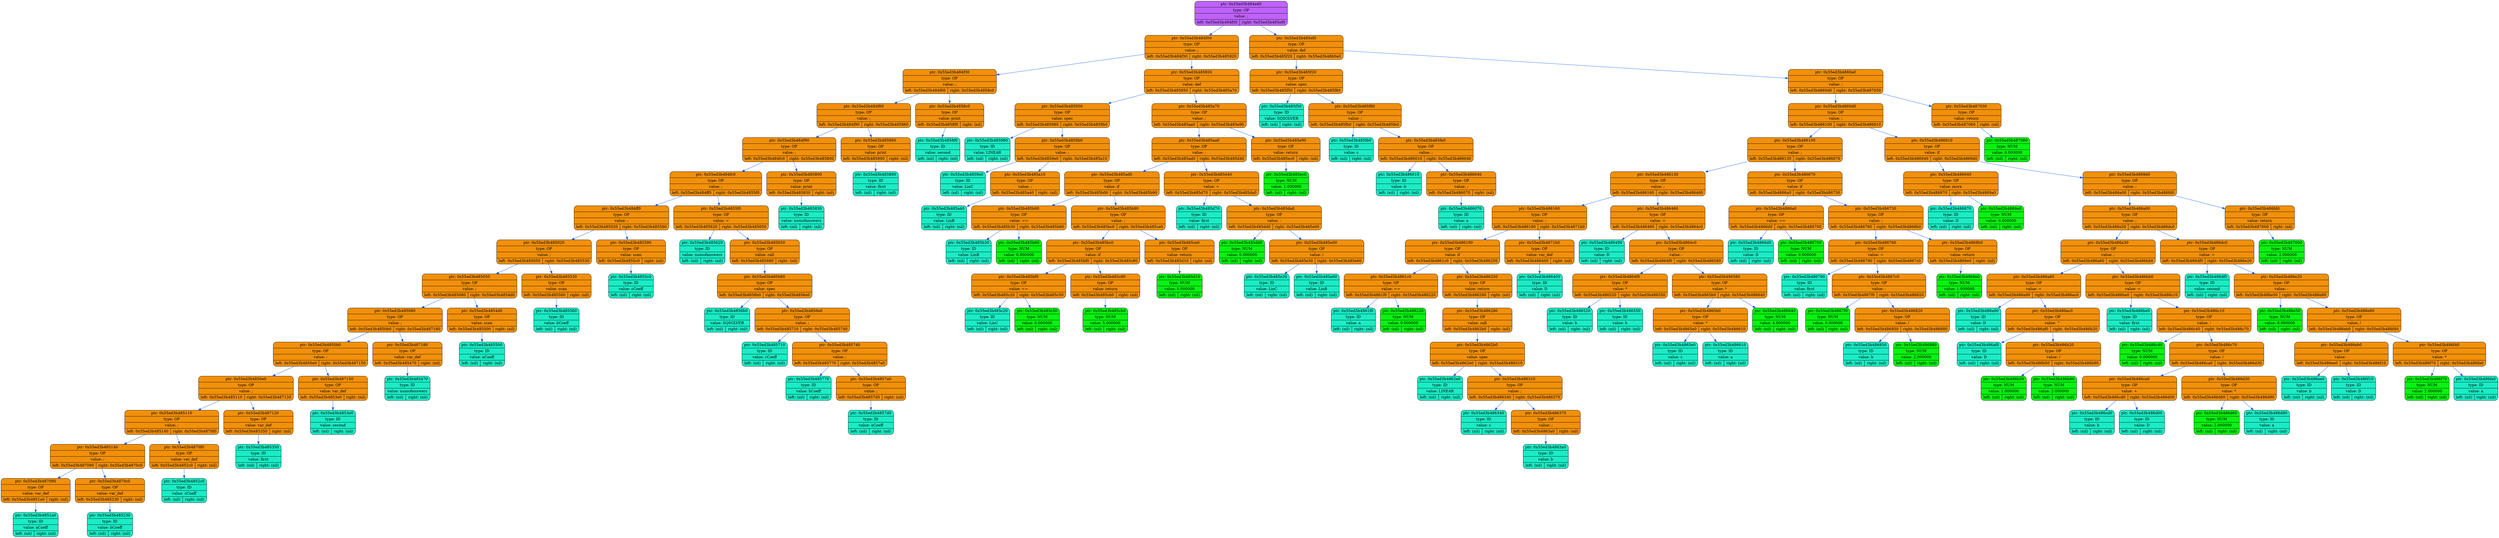 digraph
{
    rankdir=TP

        node0x55ed3b484ed0[shape=record,style="rounded,filled",fillcolor="#BF62FC",label="{ ptr: 0x55ed3b484ed0 | type: OP | value: ;| { left: 0x55ed3b484f00 | right: 0x55ed3b485ef0 }}"];
    node0x55ed3b484ed0 -> node0x55ed3b484f00[color="#0855F0"]
    node0x55ed3b484f00[shape=record,style="rounded,filled",fillcolor="#F2900A",label="{ ptr: 0x55ed3b484f00 | type: OP | value: ;| { left: 0x55ed3b484f30 | right: 0x55ed3b485920 }}"];
    node0x55ed3b484f00 -> node0x55ed3b484f30[color="#0855F0"]
    node0x55ed3b484f30[shape=record,style="rounded,filled",fillcolor="#F2900A",label="{ ptr: 0x55ed3b484f30 | type: OP | value: ;| { left: 0x55ed3b484f60 | right: 0x55ed3b4858c0 }}"];
    node0x55ed3b484f30 -> node0x55ed3b484f60[color="#0855F0"]
    node0x55ed3b484f60[shape=record,style="rounded,filled",fillcolor="#F2900A",label="{ ptr: 0x55ed3b484f60 | type: OP | value: ;| { left: 0x55ed3b484f90 | right: 0x55ed3b485860 }}"];
    node0x55ed3b484f60 -> node0x55ed3b484f90[color="#0855F0"]
    node0x55ed3b484f90[shape=record,style="rounded,filled",fillcolor="#F2900A",label="{ ptr: 0x55ed3b484f90 | type: OP | value: ;| { left: 0x55ed3b484fc0 | right: 0x55ed3b485800 }}"];
    node0x55ed3b484f90 -> node0x55ed3b484fc0[color="#0855F0"]
    node0x55ed3b484fc0[shape=record,style="rounded,filled",fillcolor="#F2900A",label="{ ptr: 0x55ed3b484fc0 | type: OP | value: ;| { left: 0x55ed3b484ff0 | right: 0x55ed3b4855f0 }}"];
    node0x55ed3b484fc0 -> node0x55ed3b484ff0[color="#0855F0"]
    node0x55ed3b484ff0[shape=record,style="rounded,filled",fillcolor="#F2900A",label="{ ptr: 0x55ed3b484ff0 | type: OP | value: ;| { left: 0x55ed3b485020 | right: 0x55ed3b485590 }}"];
    node0x55ed3b484ff0 -> node0x55ed3b485020[color="#0855F0"]
    node0x55ed3b485020[shape=record,style="rounded,filled",fillcolor="#F2900A",label="{ ptr: 0x55ed3b485020 | type: OP | value: ;| { left: 0x55ed3b485050 | right: 0x55ed3b485530 }}"];
    node0x55ed3b485020 -> node0x55ed3b485050[color="#0855F0"]
    node0x55ed3b485050[shape=record,style="rounded,filled",fillcolor="#F2900A",label="{ ptr: 0x55ed3b485050 | type: OP | value: ;| { left: 0x55ed3b485080 | right: 0x55ed3b4854d0 }}"];
    node0x55ed3b485050 -> node0x55ed3b485080[color="#0855F0"]
    node0x55ed3b485080[shape=record,style="rounded,filled",fillcolor="#F2900A",label="{ ptr: 0x55ed3b485080 | type: OP | value: ;| { left: 0x55ed3b4850b0 | right: 0x55ed3b487180 }}"];
    node0x55ed3b485080 -> node0x55ed3b4850b0[color="#0855F0"]
    node0x55ed3b4850b0[shape=record,style="rounded,filled",fillcolor="#F2900A",label="{ ptr: 0x55ed3b4850b0 | type: OP | value: ;| { left: 0x55ed3b4850e0 | right: 0x55ed3b487150 }}"];
    node0x55ed3b4850b0 -> node0x55ed3b4850e0[color="#0855F0"]
    node0x55ed3b4850e0[shape=record,style="rounded,filled",fillcolor="#F2900A",label="{ ptr: 0x55ed3b4850e0 | type: OP | value: ;| { left: 0x55ed3b485110 | right: 0x55ed3b487120 }}"];
    node0x55ed3b4850e0 -> node0x55ed3b485110[color="#0855F0"]
    node0x55ed3b485110[shape=record,style="rounded,filled",fillcolor="#F2900A",label="{ ptr: 0x55ed3b485110 | type: OP | value: ;| { left: 0x55ed3b485140 | right: 0x55ed3b4870f0 }}"];
    node0x55ed3b485110 -> node0x55ed3b485140[color="#0855F0"]
    node0x55ed3b485140[shape=record,style="rounded,filled",fillcolor="#F2900A",label="{ ptr: 0x55ed3b485140 | type: OP | value: ;| { left: 0x55ed3b487090 | right: 0x55ed3b4870c0 }}"];
    node0x55ed3b485140 -> node0x55ed3b487090[color="#0855F0"]
    node0x55ed3b487090[shape=record,style="rounded,filled",fillcolor="#F2900A",label="{ ptr: 0x55ed3b487090 | type: OP | value: var_def| { left: 0x55ed3b4851a0 | right: (nil) }}"];
    node0x55ed3b487090 -> node0x55ed3b4851a0[color="#0855F0"]
    node0x55ed3b4851a0[shape=record,style="rounded,filled",fillcolor="#1BECC5",label="{ ptr: 0x55ed3b4851a0 | type: ID | value: aCoeff| { left: (nil) | right: (nil) }}"];
    node0x55ed3b485140 -> node0x55ed3b4870c0[color="#0855F0"]
    node0x55ed3b4870c0[shape=record,style="rounded,filled",fillcolor="#F2900A",label="{ ptr: 0x55ed3b4870c0 | type: OP | value: var_def| { left: 0x55ed3b485230 | right: (nil) }}"];
    node0x55ed3b4870c0 -> node0x55ed3b485230[color="#0855F0"]
    node0x55ed3b485230[shape=record,style="rounded,filled",fillcolor="#1BECC5",label="{ ptr: 0x55ed3b485230 | type: ID | value: bCoeff| { left: (nil) | right: (nil) }}"];
    node0x55ed3b485110 -> node0x55ed3b4870f0[color="#0855F0"]
    node0x55ed3b4870f0[shape=record,style="rounded,filled",fillcolor="#F2900A",label="{ ptr: 0x55ed3b4870f0 | type: OP | value: var_def| { left: 0x55ed3b4852c0 | right: (nil) }}"];
    node0x55ed3b4870f0 -> node0x55ed3b4852c0[color="#0855F0"]
    node0x55ed3b4852c0[shape=record,style="rounded,filled",fillcolor="#1BECC5",label="{ ptr: 0x55ed3b4852c0 | type: ID | value: cCoeff| { left: (nil) | right: (nil) }}"];
    node0x55ed3b4850e0 -> node0x55ed3b487120[color="#0855F0"]
    node0x55ed3b487120[shape=record,style="rounded,filled",fillcolor="#F2900A",label="{ ptr: 0x55ed3b487120 | type: OP | value: var_def| { left: 0x55ed3b485350 | right: (nil) }}"];
    node0x55ed3b487120 -> node0x55ed3b485350[color="#0855F0"]
    node0x55ed3b485350[shape=record,style="rounded,filled",fillcolor="#1BECC5",label="{ ptr: 0x55ed3b485350 | type: ID | value: first| { left: (nil) | right: (nil) }}"];
    node0x55ed3b4850b0 -> node0x55ed3b487150[color="#0855F0"]
    node0x55ed3b487150[shape=record,style="rounded,filled",fillcolor="#F2900A",label="{ ptr: 0x55ed3b487150 | type: OP | value: var_def| { left: 0x55ed3b4853e0 | right: (nil) }}"];
    node0x55ed3b487150 -> node0x55ed3b4853e0[color="#0855F0"]
    node0x55ed3b4853e0[shape=record,style="rounded,filled",fillcolor="#1BECC5",label="{ ptr: 0x55ed3b4853e0 | type: ID | value: second| { left: (nil) | right: (nil) }}"];
    node0x55ed3b485080 -> node0x55ed3b487180[color="#0855F0"]
    node0x55ed3b487180[shape=record,style="rounded,filled",fillcolor="#F2900A",label="{ ptr: 0x55ed3b487180 | type: OP | value: var_def| { left: 0x55ed3b485470 | right: (nil) }}"];
    node0x55ed3b487180 -> node0x55ed3b485470[color="#0855F0"]
    node0x55ed3b485470[shape=record,style="rounded,filled",fillcolor="#1BECC5",label="{ ptr: 0x55ed3b485470 | type: ID | value: numofanswers| { left: (nil) | right: (nil) }}"];
    node0x55ed3b485050 -> node0x55ed3b4854d0[color="#0855F0"]
    node0x55ed3b4854d0[shape=record,style="rounded,filled",fillcolor="#F2900A",label="{ ptr: 0x55ed3b4854d0 | type: OP | value: scan| { left: 0x55ed3b485500 | right: (nil) }}"];
    node0x55ed3b4854d0 -> node0x55ed3b485500[color="#0855F0"]
    node0x55ed3b485500[shape=record,style="rounded,filled",fillcolor="#1BECC5",label="{ ptr: 0x55ed3b485500 | type: ID | value: aCoeff| { left: (nil) | right: (nil) }}"];
    node0x55ed3b485020 -> node0x55ed3b485530[color="#0855F0"]
    node0x55ed3b485530[shape=record,style="rounded,filled",fillcolor="#F2900A",label="{ ptr: 0x55ed3b485530 | type: OP | value: scan| { left: 0x55ed3b485560 | right: (nil) }}"];
    node0x55ed3b485530 -> node0x55ed3b485560[color="#0855F0"]
    node0x55ed3b485560[shape=record,style="rounded,filled",fillcolor="#1BECC5",label="{ ptr: 0x55ed3b485560 | type: ID | value: bCoeff| { left: (nil) | right: (nil) }}"];
    node0x55ed3b484ff0 -> node0x55ed3b485590[color="#0855F0"]
    node0x55ed3b485590[shape=record,style="rounded,filled",fillcolor="#F2900A",label="{ ptr: 0x55ed3b485590 | type: OP | value: scan| { left: 0x55ed3b4855c0 | right: (nil) }}"];
    node0x55ed3b485590 -> node0x55ed3b4855c0[color="#0855F0"]
    node0x55ed3b4855c0[shape=record,style="rounded,filled",fillcolor="#1BECC5",label="{ ptr: 0x55ed3b4855c0 | type: ID | value: cCoeff| { left: (nil) | right: (nil) }}"];
    node0x55ed3b484fc0 -> node0x55ed3b4855f0[color="#0855F0"]
    node0x55ed3b4855f0[shape=record,style="rounded,filled",fillcolor="#F2900A",label="{ ptr: 0x55ed3b4855f0 | type: OP | value: =| { left: 0x55ed3b485620 | right: 0x55ed3b485650 }}"];
    node0x55ed3b4855f0 -> node0x55ed3b485620[color="#0855F0"]
    node0x55ed3b485620[shape=record,style="rounded,filled",fillcolor="#1BECC5",label="{ ptr: 0x55ed3b485620 | type: ID | value: numofanswers| { left: (nil) | right: (nil) }}"];
    node0x55ed3b4855f0 -> node0x55ed3b485650[color="#0855F0"]
    node0x55ed3b485650[shape=record,style="rounded,filled",fillcolor="#F2900A",label="{ ptr: 0x55ed3b485650 | type: OP | value: call| { left: 0x55ed3b485680 | right: (nil) }}"];
    node0x55ed3b485650 -> node0x55ed3b485680[color="#0855F0"]
    node0x55ed3b485680[shape=record,style="rounded,filled",fillcolor="#F2900A",label="{ ptr: 0x55ed3b485680 | type: OP | value: spec| { left: 0x55ed3b4856b0 | right: 0x55ed3b4856e0 }}"];
    node0x55ed3b485680 -> node0x55ed3b4856b0[color="#0855F0"]
    node0x55ed3b4856b0[shape=record,style="rounded,filled",fillcolor="#1BECC5",label="{ ptr: 0x55ed3b4856b0 | type: ID | value: SQSOLVER| { left: (nil) | right: (nil) }}"];
    node0x55ed3b485680 -> node0x55ed3b4856e0[color="#0855F0"]
    node0x55ed3b4856e0[shape=record,style="rounded,filled",fillcolor="#F2900A",label="{ ptr: 0x55ed3b4856e0 | type: OP | value: ;| { left: 0x55ed3b485710 | right: 0x55ed3b485740 }}"];
    node0x55ed3b4856e0 -> node0x55ed3b485710[color="#0855F0"]
    node0x55ed3b485710[shape=record,style="rounded,filled",fillcolor="#1BECC5",label="{ ptr: 0x55ed3b485710 | type: ID | value: cCoeff| { left: (nil) | right: (nil) }}"];
    node0x55ed3b4856e0 -> node0x55ed3b485740[color="#0855F0"]
    node0x55ed3b485740[shape=record,style="rounded,filled",fillcolor="#F2900A",label="{ ptr: 0x55ed3b485740 | type: OP | value: ;| { left: 0x55ed3b485770 | right: 0x55ed3b4857a0 }}"];
    node0x55ed3b485740 -> node0x55ed3b485770[color="#0855F0"]
    node0x55ed3b485770[shape=record,style="rounded,filled",fillcolor="#1BECC5",label="{ ptr: 0x55ed3b485770 | type: ID | value: bCoeff| { left: (nil) | right: (nil) }}"];
    node0x55ed3b485740 -> node0x55ed3b4857a0[color="#0855F0"]
    node0x55ed3b4857a0[shape=record,style="rounded,filled",fillcolor="#F2900A",label="{ ptr: 0x55ed3b4857a0 | type: OP | value: ;| { left: 0x55ed3b4857d0 | right: (nil) }}"];
    node0x55ed3b4857a0 -> node0x55ed3b4857d0[color="#0855F0"]
    node0x55ed3b4857d0[shape=record,style="rounded,filled",fillcolor="#1BECC5",label="{ ptr: 0x55ed3b4857d0 | type: ID | value: aCoeff| { left: (nil) | right: (nil) }}"];
    node0x55ed3b484f90 -> node0x55ed3b485800[color="#0855F0"]
    node0x55ed3b485800[shape=record,style="rounded,filled",fillcolor="#F2900A",label="{ ptr: 0x55ed3b485800 | type: OP | value: print| { left: 0x55ed3b485830 | right: (nil) }}"];
    node0x55ed3b485800 -> node0x55ed3b485830[color="#0855F0"]
    node0x55ed3b485830[shape=record,style="rounded,filled",fillcolor="#1BECC5",label="{ ptr: 0x55ed3b485830 | type: ID | value: numofanswers| { left: (nil) | right: (nil) }}"];
    node0x55ed3b484f60 -> node0x55ed3b485860[color="#0855F0"]
    node0x55ed3b485860[shape=record,style="rounded,filled",fillcolor="#F2900A",label="{ ptr: 0x55ed3b485860 | type: OP | value: print| { left: 0x55ed3b485890 | right: (nil) }}"];
    node0x55ed3b485860 -> node0x55ed3b485890[color="#0855F0"]
    node0x55ed3b485890[shape=record,style="rounded,filled",fillcolor="#1BECC5",label="{ ptr: 0x55ed3b485890 | type: ID | value: first| { left: (nil) | right: (nil) }}"];
    node0x55ed3b484f30 -> node0x55ed3b4858c0[color="#0855F0"]
    node0x55ed3b4858c0[shape=record,style="rounded,filled",fillcolor="#F2900A",label="{ ptr: 0x55ed3b4858c0 | type: OP | value: print| { left: 0x55ed3b4858f0 | right: (nil) }}"];
    node0x55ed3b4858c0 -> node0x55ed3b4858f0[color="#0855F0"]
    node0x55ed3b4858f0[shape=record,style="rounded,filled",fillcolor="#1BECC5",label="{ ptr: 0x55ed3b4858f0 | type: ID | value: second| { left: (nil) | right: (nil) }}"];
    node0x55ed3b484f00 -> node0x55ed3b485920[color="#0855F0"]
    node0x55ed3b485920[shape=record,style="rounded,filled",fillcolor="#F2900A",label="{ ptr: 0x55ed3b485920 | type: OP | value: def| { left: 0x55ed3b485950 | right: 0x55ed3b485a70 }}"];
    node0x55ed3b485920 -> node0x55ed3b485950[color="#0855F0"]
    node0x55ed3b485950[shape=record,style="rounded,filled",fillcolor="#F2900A",label="{ ptr: 0x55ed3b485950 | type: OP | value: spec| { left: 0x55ed3b485980 | right: 0x55ed3b4859b0 }}"];
    node0x55ed3b485950 -> node0x55ed3b485980[color="#0855F0"]
    node0x55ed3b485980[shape=record,style="rounded,filled",fillcolor="#1BECC5",label="{ ptr: 0x55ed3b485980 | type: ID | value: LINEAR| { left: (nil) | right: (nil) }}"];
    node0x55ed3b485950 -> node0x55ed3b4859b0[color="#0855F0"]
    node0x55ed3b4859b0[shape=record,style="rounded,filled",fillcolor="#F2900A",label="{ ptr: 0x55ed3b4859b0 | type: OP | value: ;| { left: 0x55ed3b4859e0 | right: 0x55ed3b485a10 }}"];
    node0x55ed3b4859b0 -> node0x55ed3b4859e0[color="#0855F0"]
    node0x55ed3b4859e0[shape=record,style="rounded,filled",fillcolor="#1BECC5",label="{ ptr: 0x55ed3b4859e0 | type: ID | value: LinC| { left: (nil) | right: (nil) }}"];
    node0x55ed3b4859b0 -> node0x55ed3b485a10[color="#0855F0"]
    node0x55ed3b485a10[shape=record,style="rounded,filled",fillcolor="#F2900A",label="{ ptr: 0x55ed3b485a10 | type: OP | value: ;| { left: 0x55ed3b485a40 | right: (nil) }}"];
    node0x55ed3b485a10 -> node0x55ed3b485a40[color="#0855F0"]
    node0x55ed3b485a40[shape=record,style="rounded,filled",fillcolor="#1BECC5",label="{ ptr: 0x55ed3b485a40 | type: ID | value: LinB| { left: (nil) | right: (nil) }}"];
    node0x55ed3b485920 -> node0x55ed3b485a70[color="#0855F0"]
    node0x55ed3b485a70[shape=record,style="rounded,filled",fillcolor="#F2900A",label="{ ptr: 0x55ed3b485a70 | type: OP | value: ;| { left: 0x55ed3b485aa0 | right: 0x55ed3b485e90 }}"];
    node0x55ed3b485a70 -> node0x55ed3b485aa0[color="#0855F0"]
    node0x55ed3b485aa0[shape=record,style="rounded,filled",fillcolor="#F2900A",label="{ ptr: 0x55ed3b485aa0 | type: OP | value: ;| { left: 0x55ed3b485ad0 | right: 0x55ed3b485d40 }}"];
    node0x55ed3b485aa0 -> node0x55ed3b485ad0[color="#0855F0"]
    node0x55ed3b485ad0[shape=record,style="rounded,filled",fillcolor="#F2900A",label="{ ptr: 0x55ed3b485ad0 | type: OP | value: if| { left: 0x55ed3b485b00 | right: 0x55ed3b485b90 }}"];
    node0x55ed3b485ad0 -> node0x55ed3b485b00[color="#0855F0"]
    node0x55ed3b485b00[shape=record,style="rounded,filled",fillcolor="#F2900A",label="{ ptr: 0x55ed3b485b00 | type: OP | value: ==| { left: 0x55ed3b485b30 | right: 0x55ed3b485b60 }}"];
    node0x55ed3b485b00 -> node0x55ed3b485b30[color="#0855F0"]
    node0x55ed3b485b30[shape=record,style="rounded,filled",fillcolor="#1BECC5",label="{ ptr: 0x55ed3b485b30 | type: ID | value: LinB| { left: (nil) | right: (nil) }}"];
    node0x55ed3b485b00 -> node0x55ed3b485b60[color="#0855F0"]
    node0x55ed3b485b60[shape=record,style="rounded,filled",fillcolor="#0AF212",label="{ ptr: 0x55ed3b485b60 | type: NUM | value: 0.000000| { left: (nil) | right: (nil) }}"];
    node0x55ed3b485ad0 -> node0x55ed3b485b90[color="#0855F0"]
    node0x55ed3b485b90[shape=record,style="rounded,filled",fillcolor="#F2900A",label="{ ptr: 0x55ed3b485b90 | type: OP | value: ;| { left: 0x55ed3b485bc0 | right: 0x55ed3b485ce0 }}"];
    node0x55ed3b485b90 -> node0x55ed3b485bc0[color="#0855F0"]
    node0x55ed3b485bc0[shape=record,style="rounded,filled",fillcolor="#F2900A",label="{ ptr: 0x55ed3b485bc0 | type: OP | value: if| { left: 0x55ed3b485bf0 | right: 0x55ed3b485c80 }}"];
    node0x55ed3b485bc0 -> node0x55ed3b485bf0[color="#0855F0"]
    node0x55ed3b485bf0[shape=record,style="rounded,filled",fillcolor="#F2900A",label="{ ptr: 0x55ed3b485bf0 | type: OP | value: ==| { left: 0x55ed3b485c20 | right: 0x55ed3b485c50 }}"];
    node0x55ed3b485bf0 -> node0x55ed3b485c20[color="#0855F0"]
    node0x55ed3b485c20[shape=record,style="rounded,filled",fillcolor="#1BECC5",label="{ ptr: 0x55ed3b485c20 | type: ID | value: LinC| { left: (nil) | right: (nil) }}"];
    node0x55ed3b485bf0 -> node0x55ed3b485c50[color="#0855F0"]
    node0x55ed3b485c50[shape=record,style="rounded,filled",fillcolor="#0AF212",label="{ ptr: 0x55ed3b485c50 | type: NUM | value: 0.000000| { left: (nil) | right: (nil) }}"];
    node0x55ed3b485bc0 -> node0x55ed3b485c80[color="#0855F0"]
    node0x55ed3b485c80[shape=record,style="rounded,filled",fillcolor="#F2900A",label="{ ptr: 0x55ed3b485c80 | type: OP | value: return| { left: 0x55ed3b485cb0 | right: (nil) }}"];
    node0x55ed3b485c80 -> node0x55ed3b485cb0[color="#0855F0"]
    node0x55ed3b485cb0[shape=record,style="rounded,filled",fillcolor="#0AF212",label="{ ptr: 0x55ed3b485cb0 | type: NUM | value: 5.000000| { left: (nil) | right: (nil) }}"];
    node0x55ed3b485b90 -> node0x55ed3b485ce0[color="#0855F0"]
    node0x55ed3b485ce0[shape=record,style="rounded,filled",fillcolor="#F2900A",label="{ ptr: 0x55ed3b485ce0 | type: OP | value: return| { left: 0x55ed3b485d10 | right: (nil) }}"];
    node0x55ed3b485ce0 -> node0x55ed3b485d10[color="#0855F0"]
    node0x55ed3b485d10[shape=record,style="rounded,filled",fillcolor="#0AF212",label="{ ptr: 0x55ed3b485d10 | type: NUM | value: 0.000000| { left: (nil) | right: (nil) }}"];
    node0x55ed3b485aa0 -> node0x55ed3b485d40[color="#0855F0"]
    node0x55ed3b485d40[shape=record,style="rounded,filled",fillcolor="#F2900A",label="{ ptr: 0x55ed3b485d40 | type: OP | value: =| { left: 0x55ed3b485d70 | right: 0x55ed3b485da0 }}"];
    node0x55ed3b485d40 -> node0x55ed3b485d70[color="#0855F0"]
    node0x55ed3b485d70[shape=record,style="rounded,filled",fillcolor="#1BECC5",label="{ ptr: 0x55ed3b485d70 | type: ID | value: first| { left: (nil) | right: (nil) }}"];
    node0x55ed3b485d40 -> node0x55ed3b485da0[color="#0855F0"]
    node0x55ed3b485da0[shape=record,style="rounded,filled",fillcolor="#F2900A",label="{ ptr: 0x55ed3b485da0 | type: OP | value: -| { left: 0x55ed3b485dd0 | right: 0x55ed3b485e00 }}"];
    node0x55ed3b485da0 -> node0x55ed3b485dd0[color="#0855F0"]
    node0x55ed3b485dd0[shape=record,style="rounded,filled",fillcolor="#0AF212",label="{ ptr: 0x55ed3b485dd0 | type: NUM | value: 0.000000| { left: (nil) | right: (nil) }}"];
    node0x55ed3b485da0 -> node0x55ed3b485e00[color="#0855F0"]
    node0x55ed3b485e00[shape=record,style="rounded,filled",fillcolor="#F2900A",label="{ ptr: 0x55ed3b485e00 | type: OP | value: /| { left: 0x55ed3b485e30 | right: 0x55ed3b485e60 }}"];
    node0x55ed3b485e00 -> node0x55ed3b485e30[color="#0855F0"]
    node0x55ed3b485e30[shape=record,style="rounded,filled",fillcolor="#1BECC5",label="{ ptr: 0x55ed3b485e30 | type: ID | value: LinC| { left: (nil) | right: (nil) }}"];
    node0x55ed3b485e00 -> node0x55ed3b485e60[color="#0855F0"]
    node0x55ed3b485e60[shape=record,style="rounded,filled",fillcolor="#1BECC5",label="{ ptr: 0x55ed3b485e60 | type: ID | value: LinB| { left: (nil) | right: (nil) }}"];
    node0x55ed3b485a70 -> node0x55ed3b485e90[color="#0855F0"]
    node0x55ed3b485e90[shape=record,style="rounded,filled",fillcolor="#F2900A",label="{ ptr: 0x55ed3b485e90 | type: OP | value: return| { left: 0x55ed3b485ec0 | right: (nil) }}"];
    node0x55ed3b485e90 -> node0x55ed3b485ec0[color="#0855F0"]
    node0x55ed3b485ec0[shape=record,style="rounded,filled",fillcolor="#0AF212",label="{ ptr: 0x55ed3b485ec0 | type: NUM | value: 1.000000| { left: (nil) | right: (nil) }}"];
    node0x55ed3b484ed0 -> node0x55ed3b485ef0[color="#0855F0"]
    node0x55ed3b485ef0[shape=record,style="rounded,filled",fillcolor="#F2900A",label="{ ptr: 0x55ed3b485ef0 | type: OP | value: def| { left: 0x55ed3b485f20 | right: 0x55ed3b4860a0 }}"];
    node0x55ed3b485ef0 -> node0x55ed3b485f20[color="#0855F0"]
    node0x55ed3b485f20[shape=record,style="rounded,filled",fillcolor="#F2900A",label="{ ptr: 0x55ed3b485f20 | type: OP | value: spec| { left: 0x55ed3b485f50 | right: 0x55ed3b485f80 }}"];
    node0x55ed3b485f20 -> node0x55ed3b485f50[color="#0855F0"]
    node0x55ed3b485f50[shape=record,style="rounded,filled",fillcolor="#1BECC5",label="{ ptr: 0x55ed3b485f50 | type: ID | value: SQSOLVER| { left: (nil) | right: (nil) }}"];
    node0x55ed3b485f20 -> node0x55ed3b485f80[color="#0855F0"]
    node0x55ed3b485f80[shape=record,style="rounded,filled",fillcolor="#F2900A",label="{ ptr: 0x55ed3b485f80 | type: OP | value: ;| { left: 0x55ed3b485fb0 | right: 0x55ed3b485fe0 }}"];
    node0x55ed3b485f80 -> node0x55ed3b485fb0[color="#0855F0"]
    node0x55ed3b485fb0[shape=record,style="rounded,filled",fillcolor="#1BECC5",label="{ ptr: 0x55ed3b485fb0 | type: ID | value: c| { left: (nil) | right: (nil) }}"];
    node0x55ed3b485f80 -> node0x55ed3b485fe0[color="#0855F0"]
    node0x55ed3b485fe0[shape=record,style="rounded,filled",fillcolor="#F2900A",label="{ ptr: 0x55ed3b485fe0 | type: OP | value: ;| { left: 0x55ed3b486010 | right: 0x55ed3b486040 }}"];
    node0x55ed3b485fe0 -> node0x55ed3b486010[color="#0855F0"]
    node0x55ed3b486010[shape=record,style="rounded,filled",fillcolor="#1BECC5",label="{ ptr: 0x55ed3b486010 | type: ID | value: b| { left: (nil) | right: (nil) }}"];
    node0x55ed3b485fe0 -> node0x55ed3b486040[color="#0855F0"]
    node0x55ed3b486040[shape=record,style="rounded,filled",fillcolor="#F2900A",label="{ ptr: 0x55ed3b486040 | type: OP | value: ;| { left: 0x55ed3b486070 | right: (nil) }}"];
    node0x55ed3b486040 -> node0x55ed3b486070[color="#0855F0"]
    node0x55ed3b486070[shape=record,style="rounded,filled",fillcolor="#1BECC5",label="{ ptr: 0x55ed3b486070 | type: ID | value: a| { left: (nil) | right: (nil) }}"];
    node0x55ed3b485ef0 -> node0x55ed3b4860a0[color="#0855F0"]
    node0x55ed3b4860a0[shape=record,style="rounded,filled",fillcolor="#F2900A",label="{ ptr: 0x55ed3b4860a0 | type: OP | value: ;| { left: 0x55ed3b4860d0 | right: 0x55ed3b487030 }}"];
    node0x55ed3b4860a0 -> node0x55ed3b4860d0[color="#0855F0"]
    node0x55ed3b4860d0[shape=record,style="rounded,filled",fillcolor="#F2900A",label="{ ptr: 0x55ed3b4860d0 | type: OP | value: ;| { left: 0x55ed3b486100 | right: 0x55ed3b486910 }}"];
    node0x55ed3b4860d0 -> node0x55ed3b486100[color="#0855F0"]
    node0x55ed3b486100[shape=record,style="rounded,filled",fillcolor="#F2900A",label="{ ptr: 0x55ed3b486100 | type: OP | value: ;| { left: 0x55ed3b486130 | right: 0x55ed3b486670 }}"];
    node0x55ed3b486100 -> node0x55ed3b486130[color="#0855F0"]
    node0x55ed3b486130[shape=record,style="rounded,filled",fillcolor="#F2900A",label="{ ptr: 0x55ed3b486130 | type: OP | value: ;| { left: 0x55ed3b486160 | right: 0x55ed3b486460 }}"];
    node0x55ed3b486130 -> node0x55ed3b486160[color="#0855F0"]
    node0x55ed3b486160[shape=record,style="rounded,filled",fillcolor="#F2900A",label="{ ptr: 0x55ed3b486160 | type: OP | value: ;| { left: 0x55ed3b486190 | right: 0x55ed3b4871b0 }}"];
    node0x55ed3b486160 -> node0x55ed3b486190[color="#0855F0"]
    node0x55ed3b486190[shape=record,style="rounded,filled",fillcolor="#F2900A",label="{ ptr: 0x55ed3b486190 | type: OP | value: if| { left: 0x55ed3b4861c0 | right: 0x55ed3b486250 }}"];
    node0x55ed3b486190 -> node0x55ed3b4861c0[color="#0855F0"]
    node0x55ed3b4861c0[shape=record,style="rounded,filled",fillcolor="#F2900A",label="{ ptr: 0x55ed3b4861c0 | type: OP | value: ==| { left: 0x55ed3b4861f0 | right: 0x55ed3b486220 }}"];
    node0x55ed3b4861c0 -> node0x55ed3b4861f0[color="#0855F0"]
    node0x55ed3b4861f0[shape=record,style="rounded,filled",fillcolor="#1BECC5",label="{ ptr: 0x55ed3b4861f0 | type: ID | value: a| { left: (nil) | right: (nil) }}"];
    node0x55ed3b4861c0 -> node0x55ed3b486220[color="#0855F0"]
    node0x55ed3b486220[shape=record,style="rounded,filled",fillcolor="#0AF212",label="{ ptr: 0x55ed3b486220 | type: NUM | value: 0.000000| { left: (nil) | right: (nil) }}"];
    node0x55ed3b486190 -> node0x55ed3b486250[color="#0855F0"]
    node0x55ed3b486250[shape=record,style="rounded,filled",fillcolor="#F2900A",label="{ ptr: 0x55ed3b486250 | type: OP | value: return| { left: 0x55ed3b486280 | right: (nil) }}"];
    node0x55ed3b486250 -> node0x55ed3b486280[color="#0855F0"]
    node0x55ed3b486280[shape=record,style="rounded,filled",fillcolor="#F2900A",label="{ ptr: 0x55ed3b486280 | type: OP | value: call| { left: 0x55ed3b4862b0 | right: (nil) }}"];
    node0x55ed3b486280 -> node0x55ed3b4862b0[color="#0855F0"]
    node0x55ed3b4862b0[shape=record,style="rounded,filled",fillcolor="#F2900A",label="{ ptr: 0x55ed3b4862b0 | type: OP | value: spec| { left: 0x55ed3b4862e0 | right: 0x55ed3b486310 }}"];
    node0x55ed3b4862b0 -> node0x55ed3b4862e0[color="#0855F0"]
    node0x55ed3b4862e0[shape=record,style="rounded,filled",fillcolor="#1BECC5",label="{ ptr: 0x55ed3b4862e0 | type: ID | value: LINEAR| { left: (nil) | right: (nil) }}"];
    node0x55ed3b4862b0 -> node0x55ed3b486310[color="#0855F0"]
    node0x55ed3b486310[shape=record,style="rounded,filled",fillcolor="#F2900A",label="{ ptr: 0x55ed3b486310 | type: OP | value: ;| { left: 0x55ed3b486340 | right: 0x55ed3b486370 }}"];
    node0x55ed3b486310 -> node0x55ed3b486340[color="#0855F0"]
    node0x55ed3b486340[shape=record,style="rounded,filled",fillcolor="#1BECC5",label="{ ptr: 0x55ed3b486340 | type: ID | value: c| { left: (nil) | right: (nil) }}"];
    node0x55ed3b486310 -> node0x55ed3b486370[color="#0855F0"]
    node0x55ed3b486370[shape=record,style="rounded,filled",fillcolor="#F2900A",label="{ ptr: 0x55ed3b486370 | type: OP | value: ;| { left: 0x55ed3b4863a0 | right: (nil) }}"];
    node0x55ed3b486370 -> node0x55ed3b4863a0[color="#0855F0"]
    node0x55ed3b4863a0[shape=record,style="rounded,filled",fillcolor="#1BECC5",label="{ ptr: 0x55ed3b4863a0 | type: ID | value: b| { left: (nil) | right: (nil) }}"];
    node0x55ed3b486160 -> node0x55ed3b4871b0[color="#0855F0"]
    node0x55ed3b4871b0[shape=record,style="rounded,filled",fillcolor="#F2900A",label="{ ptr: 0x55ed3b4871b0 | type: OP | value: var_def| { left: 0x55ed3b486400 | right: (nil) }}"];
    node0x55ed3b4871b0 -> node0x55ed3b486400[color="#0855F0"]
    node0x55ed3b486400[shape=record,style="rounded,filled",fillcolor="#1BECC5",label="{ ptr: 0x55ed3b486400 | type: ID | value: D| { left: (nil) | right: (nil) }}"];
    node0x55ed3b486130 -> node0x55ed3b486460[color="#0855F0"]
    node0x55ed3b486460[shape=record,style="rounded,filled",fillcolor="#F2900A",label="{ ptr: 0x55ed3b486460 | type: OP | value: =| { left: 0x55ed3b486490 | right: 0x55ed3b4864c0 }}"];
    node0x55ed3b486460 -> node0x55ed3b486490[color="#0855F0"]
    node0x55ed3b486490[shape=record,style="rounded,filled",fillcolor="#1BECC5",label="{ ptr: 0x55ed3b486490 | type: ID | value: D| { left: (nil) | right: (nil) }}"];
    node0x55ed3b486460 -> node0x55ed3b4864c0[color="#0855F0"]
    node0x55ed3b4864c0[shape=record,style="rounded,filled",fillcolor="#F2900A",label="{ ptr: 0x55ed3b4864c0 | type: OP | value: -| { left: 0x55ed3b4864f0 | right: 0x55ed3b486580 }}"];
    node0x55ed3b4864c0 -> node0x55ed3b4864f0[color="#0855F0"]
    node0x55ed3b4864f0[shape=record,style="rounded,filled",fillcolor="#F2900A",label="{ ptr: 0x55ed3b4864f0 | type: OP | value: *| { left: 0x55ed3b486520 | right: 0x55ed3b486550 }}"];
    node0x55ed3b4864f0 -> node0x55ed3b486520[color="#0855F0"]
    node0x55ed3b486520[shape=record,style="rounded,filled",fillcolor="#1BECC5",label="{ ptr: 0x55ed3b486520 | type: ID | value: b| { left: (nil) | right: (nil) }}"];
    node0x55ed3b4864f0 -> node0x55ed3b486550[color="#0855F0"]
    node0x55ed3b486550[shape=record,style="rounded,filled",fillcolor="#1BECC5",label="{ ptr: 0x55ed3b486550 | type: ID | value: b| { left: (nil) | right: (nil) }}"];
    node0x55ed3b4864c0 -> node0x55ed3b486580[color="#0855F0"]
    node0x55ed3b486580[shape=record,style="rounded,filled",fillcolor="#F2900A",label="{ ptr: 0x55ed3b486580 | type: OP | value: *| { left: 0x55ed3b4865b0 | right: 0x55ed3b486640 }}"];
    node0x55ed3b486580 -> node0x55ed3b4865b0[color="#0855F0"]
    node0x55ed3b4865b0[shape=record,style="rounded,filled",fillcolor="#F2900A",label="{ ptr: 0x55ed3b4865b0 | type: OP | value: *| { left: 0x55ed3b4865e0 | right: 0x55ed3b486610 }}"];
    node0x55ed3b4865b0 -> node0x55ed3b4865e0[color="#0855F0"]
    node0x55ed3b4865e0[shape=record,style="rounded,filled",fillcolor="#1BECC5",label="{ ptr: 0x55ed3b4865e0 | type: ID | value: c| { left: (nil) | right: (nil) }}"];
    node0x55ed3b4865b0 -> node0x55ed3b486610[color="#0855F0"]
    node0x55ed3b486610[shape=record,style="rounded,filled",fillcolor="#1BECC5",label="{ ptr: 0x55ed3b486610 | type: ID | value: a| { left: (nil) | right: (nil) }}"];
    node0x55ed3b486580 -> node0x55ed3b486640[color="#0855F0"]
    node0x55ed3b486640[shape=record,style="rounded,filled",fillcolor="#0AF212",label="{ ptr: 0x55ed3b486640 | type: NUM | value: 4.000000| { left: (nil) | right: (nil) }}"];
    node0x55ed3b486100 -> node0x55ed3b486670[color="#0855F0"]
    node0x55ed3b486670[shape=record,style="rounded,filled",fillcolor="#F2900A",label="{ ptr: 0x55ed3b486670 | type: OP | value: if| { left: 0x55ed3b4866a0 | right: 0x55ed3b486730 }}"];
    node0x55ed3b486670 -> node0x55ed3b4866a0[color="#0855F0"]
    node0x55ed3b4866a0[shape=record,style="rounded,filled",fillcolor="#F2900A",label="{ ptr: 0x55ed3b4866a0 | type: OP | value: ==| { left: 0x55ed3b4866d0 | right: 0x55ed3b486700 }}"];
    node0x55ed3b4866a0 -> node0x55ed3b4866d0[color="#0855F0"]
    node0x55ed3b4866d0[shape=record,style="rounded,filled",fillcolor="#1BECC5",label="{ ptr: 0x55ed3b4866d0 | type: ID | value: D| { left: (nil) | right: (nil) }}"];
    node0x55ed3b4866a0 -> node0x55ed3b486700[color="#0855F0"]
    node0x55ed3b486700[shape=record,style="rounded,filled",fillcolor="#0AF212",label="{ ptr: 0x55ed3b486700 | type: NUM | value: 0.000000| { left: (nil) | right: (nil) }}"];
    node0x55ed3b486670 -> node0x55ed3b486730[color="#0855F0"]
    node0x55ed3b486730[shape=record,style="rounded,filled",fillcolor="#F2900A",label="{ ptr: 0x55ed3b486730 | type: OP | value: ;| { left: 0x55ed3b486760 | right: 0x55ed3b4868b0 }}"];
    node0x55ed3b486730 -> node0x55ed3b486760[color="#0855F0"]
    node0x55ed3b486760[shape=record,style="rounded,filled",fillcolor="#F2900A",label="{ ptr: 0x55ed3b486760 | type: OP | value: =| { left: 0x55ed3b486790 | right: 0x55ed3b4867c0 }}"];
    node0x55ed3b486760 -> node0x55ed3b486790[color="#0855F0"]
    node0x55ed3b486790[shape=record,style="rounded,filled",fillcolor="#1BECC5",label="{ ptr: 0x55ed3b486790 | type: ID | value: first| { left: (nil) | right: (nil) }}"];
    node0x55ed3b486760 -> node0x55ed3b4867c0[color="#0855F0"]
    node0x55ed3b4867c0[shape=record,style="rounded,filled",fillcolor="#F2900A",label="{ ptr: 0x55ed3b4867c0 | type: OP | value: -| { left: 0x55ed3b4867f0 | right: 0x55ed3b486820 }}"];
    node0x55ed3b4867c0 -> node0x55ed3b4867f0[color="#0855F0"]
    node0x55ed3b4867f0[shape=record,style="rounded,filled",fillcolor="#0AF212",label="{ ptr: 0x55ed3b4867f0 | type: NUM | value: 0.000000| { left: (nil) | right: (nil) }}"];
    node0x55ed3b4867c0 -> node0x55ed3b486820[color="#0855F0"]
    node0x55ed3b486820[shape=record,style="rounded,filled",fillcolor="#F2900A",label="{ ptr: 0x55ed3b486820 | type: OP | value: /| { left: 0x55ed3b486850 | right: 0x55ed3b486880 }}"];
    node0x55ed3b486820 -> node0x55ed3b486850[color="#0855F0"]
    node0x55ed3b486850[shape=record,style="rounded,filled",fillcolor="#1BECC5",label="{ ptr: 0x55ed3b486850 | type: ID | value: b| { left: (nil) | right: (nil) }}"];
    node0x55ed3b486820 -> node0x55ed3b486880[color="#0855F0"]
    node0x55ed3b486880[shape=record,style="rounded,filled",fillcolor="#0AF212",label="{ ptr: 0x55ed3b486880 | type: NUM | value: 2.000000| { left: (nil) | right: (nil) }}"];
    node0x55ed3b486730 -> node0x55ed3b4868b0[color="#0855F0"]
    node0x55ed3b4868b0[shape=record,style="rounded,filled",fillcolor="#F2900A",label="{ ptr: 0x55ed3b4868b0 | type: OP | value: return| { left: 0x55ed3b4868e0 | right: (nil) }}"];
    node0x55ed3b4868b0 -> node0x55ed3b4868e0[color="#0855F0"]
    node0x55ed3b4868e0[shape=record,style="rounded,filled",fillcolor="#0AF212",label="{ ptr: 0x55ed3b4868e0 | type: NUM | value: 1.000000| { left: (nil) | right: (nil) }}"];
    node0x55ed3b4860d0 -> node0x55ed3b486910[color="#0855F0"]
    node0x55ed3b486910[shape=record,style="rounded,filled",fillcolor="#F2900A",label="{ ptr: 0x55ed3b486910 | type: OP | value: if| { left: 0x55ed3b486940 | right: 0x55ed3b4869d0 }}"];
    node0x55ed3b486910 -> node0x55ed3b486940[color="#0855F0"]
    node0x55ed3b486940[shape=record,style="rounded,filled",fillcolor="#F2900A",label="{ ptr: 0x55ed3b486940 | type: OP | value: more| { left: 0x55ed3b486970 | right: 0x55ed3b4869a0 }}"];
    node0x55ed3b486940 -> node0x55ed3b486970[color="#0855F0"]
    node0x55ed3b486970[shape=record,style="rounded,filled",fillcolor="#1BECC5",label="{ ptr: 0x55ed3b486970 | type: ID | value: D| { left: (nil) | right: (nil) }}"];
    node0x55ed3b486940 -> node0x55ed3b4869a0[color="#0855F0"]
    node0x55ed3b4869a0[shape=record,style="rounded,filled",fillcolor="#0AF212",label="{ ptr: 0x55ed3b4869a0 | type: NUM | value: 0.000000| { left: (nil) | right: (nil) }}"];
    node0x55ed3b486910 -> node0x55ed3b4869d0[color="#0855F0"]
    node0x55ed3b4869d0[shape=record,style="rounded,filled",fillcolor="#F2900A",label="{ ptr: 0x55ed3b4869d0 | type: OP | value: ;| { left: 0x55ed3b486a00 | right: 0x55ed3b486fd0 }}"];
    node0x55ed3b4869d0 -> node0x55ed3b486a00[color="#0855F0"]
    node0x55ed3b486a00[shape=record,style="rounded,filled",fillcolor="#F2900A",label="{ ptr: 0x55ed3b486a00 | type: OP | value: ;| { left: 0x55ed3b486a30 | right: 0x55ed3b486dc0 }}"];
    node0x55ed3b486a00 -> node0x55ed3b486a30[color="#0855F0"]
    node0x55ed3b486a30[shape=record,style="rounded,filled",fillcolor="#F2900A",label="{ ptr: 0x55ed3b486a30 | type: OP | value: ;| { left: 0x55ed3b486a60 | right: 0x55ed3b486bb0 }}"];
    node0x55ed3b486a30 -> node0x55ed3b486a60[color="#0855F0"]
    node0x55ed3b486a60[shape=record,style="rounded,filled",fillcolor="#F2900A",label="{ ptr: 0x55ed3b486a60 | type: OP | value: =| { left: 0x55ed3b486a90 | right: 0x55ed3b486ac0 }}"];
    node0x55ed3b486a60 -> node0x55ed3b486a90[color="#0855F0"]
    node0x55ed3b486a90[shape=record,style="rounded,filled",fillcolor="#1BECC5",label="{ ptr: 0x55ed3b486a90 | type: ID | value: D| { left: (nil) | right: (nil) }}"];
    node0x55ed3b486a60 -> node0x55ed3b486ac0[color="#0855F0"]
    node0x55ed3b486ac0[shape=record,style="rounded,filled",fillcolor="#F2900A",label="{ ptr: 0x55ed3b486ac0 | type: OP | value: ^| { left: 0x55ed3b486af0 | right: 0x55ed3b486b20 }}"];
    node0x55ed3b486ac0 -> node0x55ed3b486af0[color="#0855F0"]
    node0x55ed3b486af0[shape=record,style="rounded,filled",fillcolor="#1BECC5",label="{ ptr: 0x55ed3b486af0 | type: ID | value: D| { left: (nil) | right: (nil) }}"];
    node0x55ed3b486ac0 -> node0x55ed3b486b20[color="#0855F0"]
    node0x55ed3b486b20[shape=record,style="rounded,filled",fillcolor="#F2900A",label="{ ptr: 0x55ed3b486b20 | type: OP | value: /| { left: 0x55ed3b486b50 | right: 0x55ed3b486b80 }}"];
    node0x55ed3b486b20 -> node0x55ed3b486b50[color="#0855F0"]
    node0x55ed3b486b50[shape=record,style="rounded,filled",fillcolor="#0AF212",label="{ ptr: 0x55ed3b486b50 | type: NUM | value: 1.000000| { left: (nil) | right: (nil) }}"];
    node0x55ed3b486b20 -> node0x55ed3b486b80[color="#0855F0"]
    node0x55ed3b486b80[shape=record,style="rounded,filled",fillcolor="#0AF212",label="{ ptr: 0x55ed3b486b80 | type: NUM | value: 2.000000| { left: (nil) | right: (nil) }}"];
    node0x55ed3b486a30 -> node0x55ed3b486bb0[color="#0855F0"]
    node0x55ed3b486bb0[shape=record,style="rounded,filled",fillcolor="#F2900A",label="{ ptr: 0x55ed3b486bb0 | type: OP | value: =| { left: 0x55ed3b486be0 | right: 0x55ed3b486c10 }}"];
    node0x55ed3b486bb0 -> node0x55ed3b486be0[color="#0855F0"]
    node0x55ed3b486be0[shape=record,style="rounded,filled",fillcolor="#1BECC5",label="{ ptr: 0x55ed3b486be0 | type: ID | value: first| { left: (nil) | right: (nil) }}"];
    node0x55ed3b486bb0 -> node0x55ed3b486c10[color="#0855F0"]
    node0x55ed3b486c10[shape=record,style="rounded,filled",fillcolor="#F2900A",label="{ ptr: 0x55ed3b486c10 | type: OP | value: -| { left: 0x55ed3b486c40 | right: 0x55ed3b486c70 }}"];
    node0x55ed3b486c10 -> node0x55ed3b486c40[color="#0855F0"]
    node0x55ed3b486c40[shape=record,style="rounded,filled",fillcolor="#0AF212",label="{ ptr: 0x55ed3b486c40 | type: NUM | value: 0.000000| { left: (nil) | right: (nil) }}"];
    node0x55ed3b486c10 -> node0x55ed3b486c70[color="#0855F0"]
    node0x55ed3b486c70[shape=record,style="rounded,filled",fillcolor="#F2900A",label="{ ptr: 0x55ed3b486c70 | type: OP | value: /| { left: 0x55ed3b486ca0 | right: 0x55ed3b486d30 }}"];
    node0x55ed3b486c70 -> node0x55ed3b486ca0[color="#0855F0"]
    node0x55ed3b486ca0[shape=record,style="rounded,filled",fillcolor="#F2900A",label="{ ptr: 0x55ed3b486ca0 | type: OP | value: +| { left: 0x55ed3b486cd0 | right: 0x55ed3b486d00 }}"];
    node0x55ed3b486ca0 -> node0x55ed3b486cd0[color="#0855F0"]
    node0x55ed3b486cd0[shape=record,style="rounded,filled",fillcolor="#1BECC5",label="{ ptr: 0x55ed3b486cd0 | type: ID | value: b| { left: (nil) | right: (nil) }}"];
    node0x55ed3b486ca0 -> node0x55ed3b486d00[color="#0855F0"]
    node0x55ed3b486d00[shape=record,style="rounded,filled",fillcolor="#1BECC5",label="{ ptr: 0x55ed3b486d00 | type: ID | value: D| { left: (nil) | right: (nil) }}"];
    node0x55ed3b486c70 -> node0x55ed3b486d30[color="#0855F0"]
    node0x55ed3b486d30[shape=record,style="rounded,filled",fillcolor="#F2900A",label="{ ptr: 0x55ed3b486d30 | type: OP | value: *| { left: 0x55ed3b486d60 | right: 0x55ed3b486d90 }}"];
    node0x55ed3b486d30 -> node0x55ed3b486d60[color="#0855F0"]
    node0x55ed3b486d60[shape=record,style="rounded,filled",fillcolor="#0AF212",label="{ ptr: 0x55ed3b486d60 | type: NUM | value: 2.000000| { left: (nil) | right: (nil) }}"];
    node0x55ed3b486d30 -> node0x55ed3b486d90[color="#0855F0"]
    node0x55ed3b486d90[shape=record,style="rounded,filled",fillcolor="#1BECC5",label="{ ptr: 0x55ed3b486d90 | type: ID | value: a| { left: (nil) | right: (nil) }}"];
    node0x55ed3b486a00 -> node0x55ed3b486dc0[color="#0855F0"]
    node0x55ed3b486dc0[shape=record,style="rounded,filled",fillcolor="#F2900A",label="{ ptr: 0x55ed3b486dc0 | type: OP | value: =| { left: 0x55ed3b486df0 | right: 0x55ed3b486e20 }}"];
    node0x55ed3b486dc0 -> node0x55ed3b486df0[color="#0855F0"]
    node0x55ed3b486df0[shape=record,style="rounded,filled",fillcolor="#1BECC5",label="{ ptr: 0x55ed3b486df0 | type: ID | value: second| { left: (nil) | right: (nil) }}"];
    node0x55ed3b486dc0 -> node0x55ed3b486e20[color="#0855F0"]
    node0x55ed3b486e20[shape=record,style="rounded,filled",fillcolor="#F2900A",label="{ ptr: 0x55ed3b486e20 | type: OP | value: -| { left: 0x55ed3b486e50 | right: 0x55ed3b486e80 }}"];
    node0x55ed3b486e20 -> node0x55ed3b486e50[color="#0855F0"]
    node0x55ed3b486e50[shape=record,style="rounded,filled",fillcolor="#0AF212",label="{ ptr: 0x55ed3b486e50 | type: NUM | value: 0.000000| { left: (nil) | right: (nil) }}"];
    node0x55ed3b486e20 -> node0x55ed3b486e80[color="#0855F0"]
    node0x55ed3b486e80[shape=record,style="rounded,filled",fillcolor="#F2900A",label="{ ptr: 0x55ed3b486e80 | type: OP | value: /| { left: 0x55ed3b486eb0 | right: 0x55ed3b486f40 }}"];
    node0x55ed3b486e80 -> node0x55ed3b486eb0[color="#0855F0"]
    node0x55ed3b486eb0[shape=record,style="rounded,filled",fillcolor="#F2900A",label="{ ptr: 0x55ed3b486eb0 | type: OP | value: -| { left: 0x55ed3b486ee0 | right: 0x55ed3b486f10 }}"];
    node0x55ed3b486eb0 -> node0x55ed3b486ee0[color="#0855F0"]
    node0x55ed3b486ee0[shape=record,style="rounded,filled",fillcolor="#1BECC5",label="{ ptr: 0x55ed3b486ee0 | type: ID | value: b| { left: (nil) | right: (nil) }}"];
    node0x55ed3b486eb0 -> node0x55ed3b486f10[color="#0855F0"]
    node0x55ed3b486f10[shape=record,style="rounded,filled",fillcolor="#1BECC5",label="{ ptr: 0x55ed3b486f10 | type: ID | value: D| { left: (nil) | right: (nil) }}"];
    node0x55ed3b486e80 -> node0x55ed3b486f40[color="#0855F0"]
    node0x55ed3b486f40[shape=record,style="rounded,filled",fillcolor="#F2900A",label="{ ptr: 0x55ed3b486f40 | type: OP | value: *| { left: 0x55ed3b486f70 | right: 0x55ed3b486fa0 }}"];
    node0x55ed3b486f40 -> node0x55ed3b486f70[color="#0855F0"]
    node0x55ed3b486f70[shape=record,style="rounded,filled",fillcolor="#0AF212",label="{ ptr: 0x55ed3b486f70 | type: NUM | value: 2.000000| { left: (nil) | right: (nil) }}"];
    node0x55ed3b486f40 -> node0x55ed3b486fa0[color="#0855F0"]
    node0x55ed3b486fa0[shape=record,style="rounded,filled",fillcolor="#1BECC5",label="{ ptr: 0x55ed3b486fa0 | type: ID | value: a| { left: (nil) | right: (nil) }}"];
    node0x55ed3b4869d0 -> node0x55ed3b486fd0[color="#0855F0"]
    node0x55ed3b486fd0[shape=record,style="rounded,filled",fillcolor="#F2900A",label="{ ptr: 0x55ed3b486fd0 | type: OP | value: return| { left: 0x55ed3b487000 | right: (nil) }}"];
    node0x55ed3b486fd0 -> node0x55ed3b487000[color="#0855F0"]
    node0x55ed3b487000[shape=record,style="rounded,filled",fillcolor="#0AF212",label="{ ptr: 0x55ed3b487000 | type: NUM | value: 2.000000| { left: (nil) | right: (nil) }}"];
    node0x55ed3b4860a0 -> node0x55ed3b487030[color="#0855F0"]
    node0x55ed3b487030[shape=record,style="rounded,filled",fillcolor="#F2900A",label="{ ptr: 0x55ed3b487030 | type: OP | value: return| { left: 0x55ed3b487060 | right: (nil) }}"];
    node0x55ed3b487030 -> node0x55ed3b487060[color="#0855F0"]
    node0x55ed3b487060[shape=record,style="rounded,filled",fillcolor="#0AF212",label="{ ptr: 0x55ed3b487060 | type: NUM | value: 0.000000| { left: (nil) | right: (nil) }}"];
}